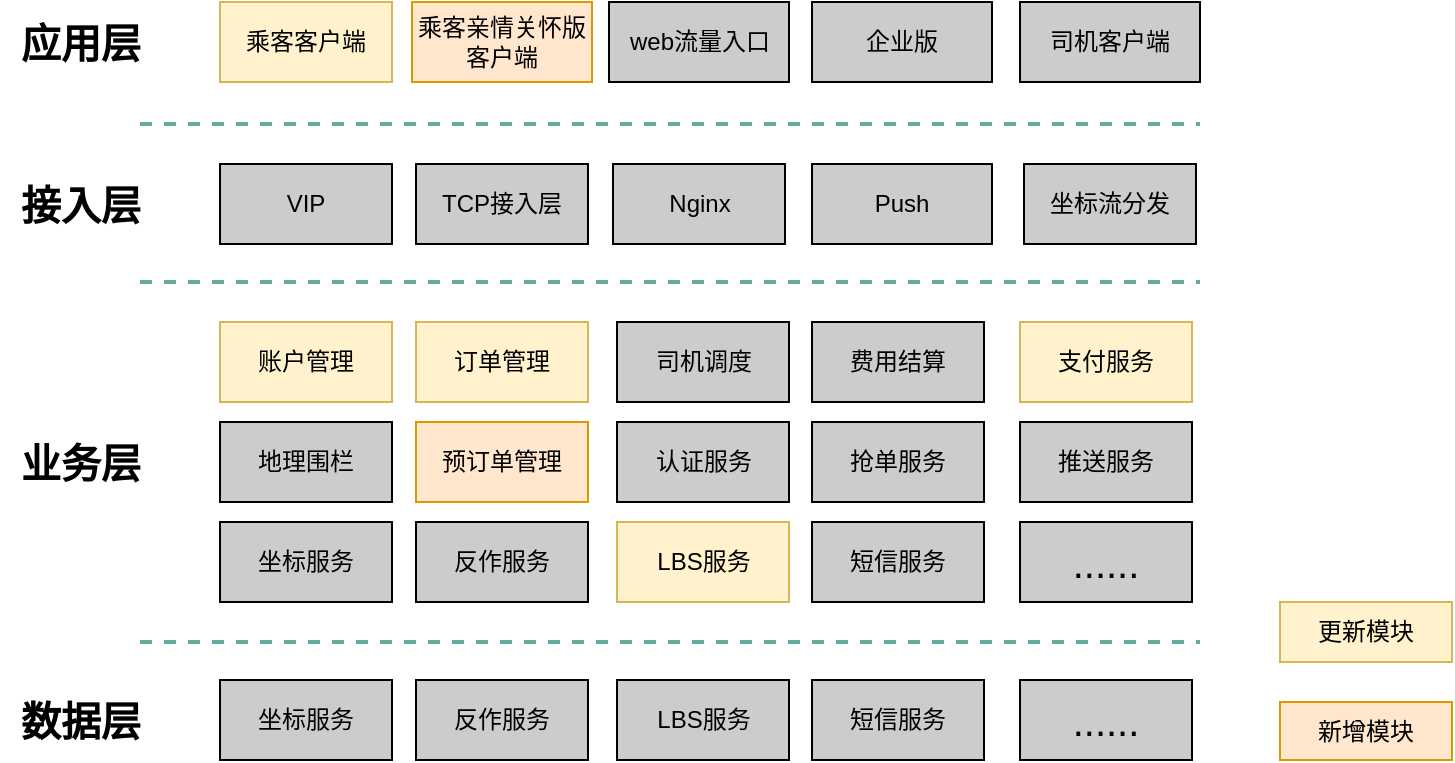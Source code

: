 <mxfile version="13.1.14" type="github">
  <diagram id="vGk0o2nWuRs0icXs-NNO" name="Page-1">
    <mxGraphModel dx="1422" dy="794" grid="1" gridSize="10" guides="1" tooltips="1" connect="1" arrows="1" fold="1" page="1" pageScale="1" pageWidth="827" pageHeight="1169" math="0" shadow="0">
      <root>
        <mxCell id="0" />
        <mxCell id="1" parent="0" />
        <mxCell id="TJG24RdXMXhbs9ESTVYp-8" value="乘客客户端" style="rounded=0;whiteSpace=wrap;html=1;fillColor=#fff2cc;strokeColor=#d6b656;" vertex="1" parent="1">
          <mxGeometry x="150" y="320" width="86" height="40" as="geometry" />
        </mxCell>
        <mxCell id="TJG24RdXMXhbs9ESTVYp-9" value="乘客亲情关怀版客户端" style="rounded=0;whiteSpace=wrap;html=1;fillColor=#ffe6cc;strokeColor=#d79b00;" vertex="1" parent="1">
          <mxGeometry x="246" y="320" width="90" height="40" as="geometry" />
        </mxCell>
        <mxCell id="TJG24RdXMXhbs9ESTVYp-10" value="web流量入口" style="rounded=0;whiteSpace=wrap;html=1;fillColor=#CCCCCC;" vertex="1" parent="1">
          <mxGeometry x="344.5" y="320" width="90" height="40" as="geometry" />
        </mxCell>
        <mxCell id="TJG24RdXMXhbs9ESTVYp-11" value="企业版" style="rounded=0;whiteSpace=wrap;html=1;fillColor=#CCCCCC;" vertex="1" parent="1">
          <mxGeometry x="446" y="320" width="90" height="40" as="geometry" />
        </mxCell>
        <mxCell id="TJG24RdXMXhbs9ESTVYp-12" value="司机客户端" style="rounded=0;whiteSpace=wrap;html=1;fillColor=#CCCCCC;" vertex="1" parent="1">
          <mxGeometry x="550" y="320" width="90" height="40" as="geometry" />
        </mxCell>
        <mxCell id="TJG24RdXMXhbs9ESTVYp-14" value="VIP" style="rounded=0;whiteSpace=wrap;html=1;fillColor=#CCCCCC;" vertex="1" parent="1">
          <mxGeometry x="150" y="401" width="86" height="40" as="geometry" />
        </mxCell>
        <mxCell id="TJG24RdXMXhbs9ESTVYp-15" value="TCP接入层" style="rounded=0;whiteSpace=wrap;html=1;fillColor=#CCCCCC;" vertex="1" parent="1">
          <mxGeometry x="248" y="401" width="86" height="40" as="geometry" />
        </mxCell>
        <mxCell id="TJG24RdXMXhbs9ESTVYp-16" value="Nginx" style="rounded=0;whiteSpace=wrap;html=1;fillColor=#CCCCCC;" vertex="1" parent="1">
          <mxGeometry x="346.5" y="401" width="86" height="40" as="geometry" />
        </mxCell>
        <mxCell id="TJG24RdXMXhbs9ESTVYp-18" value="坐标流分发" style="rounded=0;whiteSpace=wrap;html=1;fillColor=#CCCCCC;" vertex="1" parent="1">
          <mxGeometry x="552" y="401" width="86" height="40" as="geometry" />
        </mxCell>
        <mxCell id="TJG24RdXMXhbs9ESTVYp-19" value="账户管理" style="rounded=0;whiteSpace=wrap;html=1;fillColor=#fff2cc;strokeColor=#d6b656;" vertex="1" parent="1">
          <mxGeometry x="150" y="480" width="86" height="40" as="geometry" />
        </mxCell>
        <mxCell id="TJG24RdXMXhbs9ESTVYp-20" value="订单管理" style="rounded=0;whiteSpace=wrap;html=1;fillColor=#fff2cc;strokeColor=#d6b656;" vertex="1" parent="1">
          <mxGeometry x="248" y="480" width="86" height="40" as="geometry" />
        </mxCell>
        <mxCell id="TJG24RdXMXhbs9ESTVYp-21" value="司机调度" style="rounded=0;whiteSpace=wrap;html=1;fillColor=#CCCCCC;" vertex="1" parent="1">
          <mxGeometry x="348.5" y="480" width="86" height="40" as="geometry" />
        </mxCell>
        <mxCell id="TJG24RdXMXhbs9ESTVYp-22" value="费用结算" style="rounded=0;whiteSpace=wrap;html=1;fillColor=#CCCCCC;" vertex="1" parent="1">
          <mxGeometry x="446" y="480" width="86" height="40" as="geometry" />
        </mxCell>
        <mxCell id="TJG24RdXMXhbs9ESTVYp-23" value="支付服务" style="rounded=0;whiteSpace=wrap;html=1;fillColor=#fff2cc;strokeColor=#d6b656;" vertex="1" parent="1">
          <mxGeometry x="550" y="480" width="86" height="40" as="geometry" />
        </mxCell>
        <mxCell id="TJG24RdXMXhbs9ESTVYp-24" value="地理围栏" style="rounded=0;whiteSpace=wrap;html=1;fillColor=#CCCCCC;" vertex="1" parent="1">
          <mxGeometry x="150" y="530" width="86" height="40" as="geometry" />
        </mxCell>
        <mxCell id="TJG24RdXMXhbs9ESTVYp-30" value="预订单管理" style="rounded=0;whiteSpace=wrap;html=1;fillColor=#ffe6cc;strokeColor=#d79b00;" vertex="1" parent="1">
          <mxGeometry x="248" y="530" width="86" height="40" as="geometry" />
        </mxCell>
        <mxCell id="TJG24RdXMXhbs9ESTVYp-31" value="认证服务" style="rounded=0;whiteSpace=wrap;html=1;fillColor=#CCCCCC;" vertex="1" parent="1">
          <mxGeometry x="348.5" y="530" width="86" height="40" as="geometry" />
        </mxCell>
        <mxCell id="TJG24RdXMXhbs9ESTVYp-32" value="抢单服务" style="rounded=0;whiteSpace=wrap;html=1;fillColor=#CCCCCC;" vertex="1" parent="1">
          <mxGeometry x="446" y="530" width="86" height="40" as="geometry" />
        </mxCell>
        <mxCell id="TJG24RdXMXhbs9ESTVYp-33" value="推送服务" style="rounded=0;whiteSpace=wrap;html=1;fillColor=#CCCCCC;" vertex="1" parent="1">
          <mxGeometry x="550" y="530" width="86" height="40" as="geometry" />
        </mxCell>
        <mxCell id="TJG24RdXMXhbs9ESTVYp-34" value="坐标服务" style="rounded=0;whiteSpace=wrap;html=1;fillColor=#CCCCCC;" vertex="1" parent="1">
          <mxGeometry x="150" y="580" width="86" height="40" as="geometry" />
        </mxCell>
        <mxCell id="TJG24RdXMXhbs9ESTVYp-35" value="反作服务" style="rounded=0;whiteSpace=wrap;html=1;fillColor=#CCCCCC;" vertex="1" parent="1">
          <mxGeometry x="248" y="580" width="86" height="40" as="geometry" />
        </mxCell>
        <mxCell id="TJG24RdXMXhbs9ESTVYp-36" value="LBS服务" style="rounded=0;whiteSpace=wrap;html=1;fillColor=#fff2cc;strokeColor=#d6b656;" vertex="1" parent="1">
          <mxGeometry x="348.5" y="580" width="86" height="40" as="geometry" />
        </mxCell>
        <mxCell id="TJG24RdXMXhbs9ESTVYp-37" value="短信服务" style="rounded=0;whiteSpace=wrap;html=1;fillColor=#CCCCCC;" vertex="1" parent="1">
          <mxGeometry x="446" y="580" width="86" height="40" as="geometry" />
        </mxCell>
        <mxCell id="TJG24RdXMXhbs9ESTVYp-38" value="&lt;font style=&quot;font-size: 20px&quot;&gt;......&lt;/font&gt;" style="rounded=0;whiteSpace=wrap;html=1;fillColor=#CCCCCC;" vertex="1" parent="1">
          <mxGeometry x="550" y="580" width="86" height="40" as="geometry" />
        </mxCell>
        <mxCell id="TJG24RdXMXhbs9ESTVYp-39" value="Push" style="rounded=0;whiteSpace=wrap;html=1;fillColor=#CCCCCC;" vertex="1" parent="1">
          <mxGeometry x="446" y="401" width="90" height="40" as="geometry" />
        </mxCell>
        <mxCell id="TJG24RdXMXhbs9ESTVYp-40" value="坐标服务" style="rounded=0;whiteSpace=wrap;html=1;fillColor=#CCCCCC;" vertex="1" parent="1">
          <mxGeometry x="150" y="659" width="86" height="40" as="geometry" />
        </mxCell>
        <mxCell id="TJG24RdXMXhbs9ESTVYp-41" value="反作服务" style="rounded=0;whiteSpace=wrap;html=1;fillColor=#CCCCCC;" vertex="1" parent="1">
          <mxGeometry x="248" y="659" width="86" height="40" as="geometry" />
        </mxCell>
        <mxCell id="TJG24RdXMXhbs9ESTVYp-42" value="LBS服务" style="rounded=0;whiteSpace=wrap;html=1;fillColor=#CCCCCC;" vertex="1" parent="1">
          <mxGeometry x="348.5" y="659" width="86" height="40" as="geometry" />
        </mxCell>
        <mxCell id="TJG24RdXMXhbs9ESTVYp-43" value="短信服务" style="rounded=0;whiteSpace=wrap;html=1;fillColor=#CCCCCC;" vertex="1" parent="1">
          <mxGeometry x="446" y="659" width="86" height="40" as="geometry" />
        </mxCell>
        <mxCell id="TJG24RdXMXhbs9ESTVYp-44" value="&lt;font style=&quot;font-size: 20px&quot;&gt;......&lt;/font&gt;" style="rounded=0;whiteSpace=wrap;html=1;fillColor=#CCCCCC;" vertex="1" parent="1">
          <mxGeometry x="550" y="659" width="86" height="40" as="geometry" />
        </mxCell>
        <mxCell id="TJG24RdXMXhbs9ESTVYp-45" value="" style="endArrow=none;dashed=1;html=1;strokeWidth=2;strokeColor=#67AB9F;" edge="1" parent="1">
          <mxGeometry width="50" height="50" relative="1" as="geometry">
            <mxPoint x="110" y="381" as="sourcePoint" />
            <mxPoint x="640" y="381" as="targetPoint" />
            <Array as="points" />
          </mxGeometry>
        </mxCell>
        <mxCell id="TJG24RdXMXhbs9ESTVYp-46" value="" style="endArrow=none;dashed=1;html=1;strokeWidth=2;strokeColor=#67AB9F;" edge="1" parent="1">
          <mxGeometry width="50" height="50" relative="1" as="geometry">
            <mxPoint x="110" y="460" as="sourcePoint" />
            <mxPoint x="640" y="460" as="targetPoint" />
            <Array as="points" />
          </mxGeometry>
        </mxCell>
        <mxCell id="TJG24RdXMXhbs9ESTVYp-47" value="" style="endArrow=none;dashed=1;html=1;strokeWidth=2;strokeColor=#67AB9F;" edge="1" parent="1">
          <mxGeometry width="50" height="50" relative="1" as="geometry">
            <mxPoint x="110" y="640" as="sourcePoint" />
            <mxPoint x="640" y="640" as="targetPoint" />
            <Array as="points" />
          </mxGeometry>
        </mxCell>
        <mxCell id="TJG24RdXMXhbs9ESTVYp-48" value="&lt;span style=&quot;font-size: 20px&quot;&gt;&lt;b&gt;应用层&lt;/b&gt;&lt;/span&gt;" style="text;html=1;align=center;verticalAlign=middle;resizable=0;points=[];autosize=1;" vertex="1" parent="1">
          <mxGeometry x="40" y="330" width="80" height="20" as="geometry" />
        </mxCell>
        <mxCell id="TJG24RdXMXhbs9ESTVYp-51" value="&lt;font style=&quot;font-size: 20px&quot;&gt;&lt;b&gt;接入层&lt;/b&gt;&lt;/font&gt;" style="text;html=1;align=center;verticalAlign=middle;resizable=0;points=[];autosize=1;" vertex="1" parent="1">
          <mxGeometry x="40" y="411" width="80" height="20" as="geometry" />
        </mxCell>
        <mxCell id="TJG24RdXMXhbs9ESTVYp-52" value="&lt;font style=&quot;font-size: 20px&quot;&gt;&lt;b&gt;业务层&lt;/b&gt;&lt;/font&gt;" style="text;html=1;align=center;verticalAlign=middle;resizable=0;points=[];autosize=1;" vertex="1" parent="1">
          <mxGeometry x="40" y="540" width="80" height="20" as="geometry" />
        </mxCell>
        <mxCell id="TJG24RdXMXhbs9ESTVYp-53" value="&lt;font style=&quot;font-size: 20px&quot;&gt;&lt;b&gt;数据层&lt;/b&gt;&lt;/font&gt;" style="text;html=1;align=center;verticalAlign=middle;resizable=0;points=[];autosize=1;" vertex="1" parent="1">
          <mxGeometry x="40" y="669" width="80" height="20" as="geometry" />
        </mxCell>
        <mxCell id="TJG24RdXMXhbs9ESTVYp-54" value="更新模块" style="rounded=0;whiteSpace=wrap;html=1;fillColor=#fff2cc;strokeColor=#d6b656;" vertex="1" parent="1">
          <mxGeometry x="680" y="620" width="86" height="30" as="geometry" />
        </mxCell>
        <mxCell id="TJG24RdXMXhbs9ESTVYp-55" value="新增模块" style="rounded=0;whiteSpace=wrap;html=1;fillColor=#ffe6cc;strokeColor=#d79b00;" vertex="1" parent="1">
          <mxGeometry x="680" y="670" width="86" height="29" as="geometry" />
        </mxCell>
      </root>
    </mxGraphModel>
  </diagram>
</mxfile>
